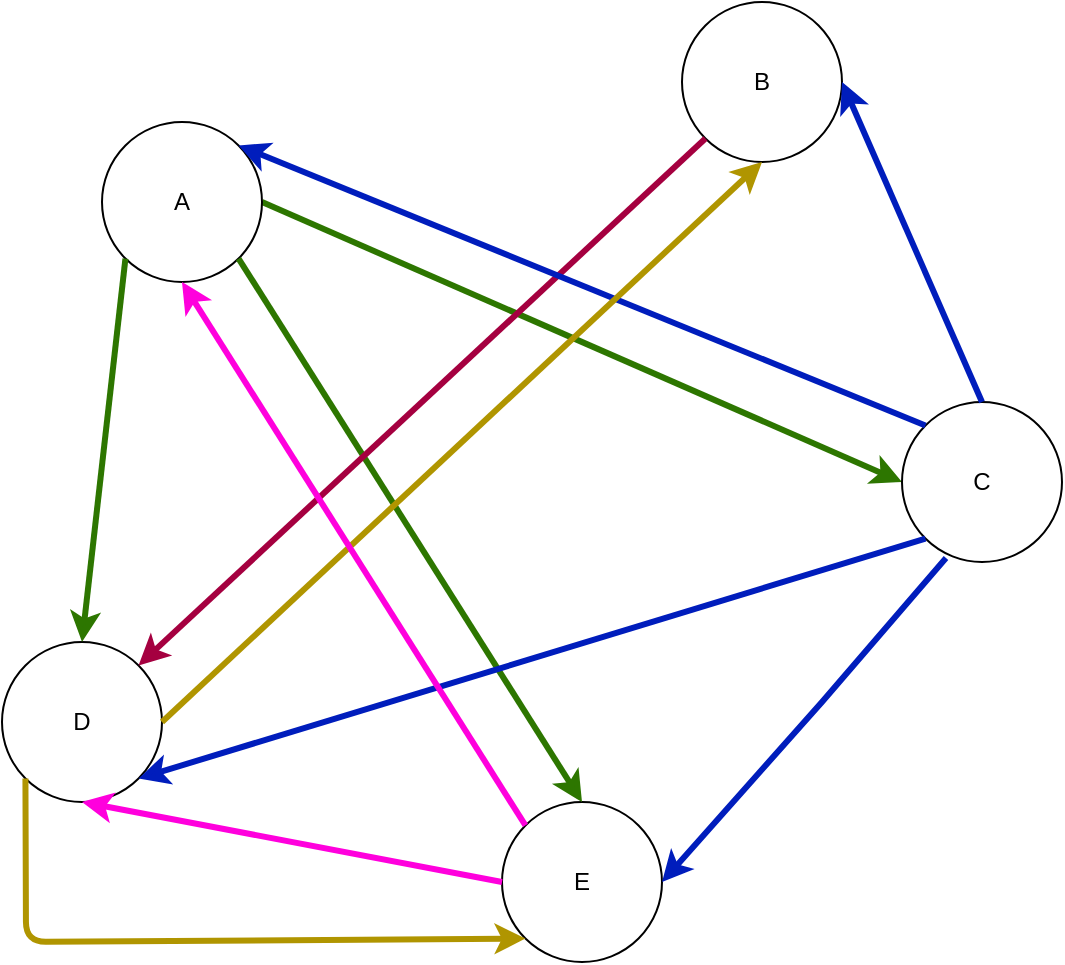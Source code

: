 <mxfile version="22.1.18" type="device">
  <diagram name="Page-1" id="vx6xqAF7YfR9htCbWt3y">
    <mxGraphModel dx="1050" dy="621" grid="1" gridSize="10" guides="1" tooltips="1" connect="1" arrows="1" fold="1" page="1" pageScale="1" pageWidth="827" pageHeight="1169" math="0" shadow="0">
      <root>
        <mxCell id="0" />
        <mxCell id="1" parent="0" />
        <mxCell id="CUBkbdzyg1uhCCtJJh53-8" style="rounded=0;orthogonalLoop=1;jettySize=auto;html=1;entryX=0;entryY=0.5;entryDx=0;entryDy=0;strokeWidth=3;exitX=1;exitY=0.5;exitDx=0;exitDy=0;fillColor=#60a917;strokeColor=#2D7600;" edge="1" parent="1" source="CUBkbdzyg1uhCCtJJh53-2" target="CUBkbdzyg1uhCCtJJh53-4">
          <mxGeometry relative="1" as="geometry" />
        </mxCell>
        <mxCell id="CUBkbdzyg1uhCCtJJh53-2" value="A" style="ellipse;whiteSpace=wrap;html=1;aspect=fixed;" vertex="1" parent="1">
          <mxGeometry x="240" y="140" width="80" height="80" as="geometry" />
        </mxCell>
        <mxCell id="CUBkbdzyg1uhCCtJJh53-3" value="B" style="ellipse;whiteSpace=wrap;html=1;aspect=fixed;" vertex="1" parent="1">
          <mxGeometry x="530" y="80" width="80" height="80" as="geometry" />
        </mxCell>
        <mxCell id="CUBkbdzyg1uhCCtJJh53-4" value="C" style="ellipse;whiteSpace=wrap;html=1;aspect=fixed;" vertex="1" parent="1">
          <mxGeometry x="640" y="280" width="80" height="80" as="geometry" />
        </mxCell>
        <mxCell id="CUBkbdzyg1uhCCtJJh53-5" value="E" style="ellipse;whiteSpace=wrap;html=1;aspect=fixed;" vertex="1" parent="1">
          <mxGeometry x="440" y="480" width="80" height="80" as="geometry" />
        </mxCell>
        <mxCell id="CUBkbdzyg1uhCCtJJh53-6" value="D" style="ellipse;whiteSpace=wrap;html=1;aspect=fixed;" vertex="1" parent="1">
          <mxGeometry x="190" y="400" width="80" height="80" as="geometry" />
        </mxCell>
        <mxCell id="CUBkbdzyg1uhCCtJJh53-9" style="rounded=0;orthogonalLoop=1;jettySize=auto;html=1;entryX=0.5;entryY=0;entryDx=0;entryDy=0;strokeWidth=3;exitX=0;exitY=1;exitDx=0;exitDy=0;fillColor=#60a917;strokeColor=#2D7600;" edge="1" parent="1" source="CUBkbdzyg1uhCCtJJh53-2" target="CUBkbdzyg1uhCCtJJh53-6">
          <mxGeometry relative="1" as="geometry">
            <mxPoint x="327" y="204" as="sourcePoint" />
            <mxPoint x="650" y="330" as="targetPoint" />
          </mxGeometry>
        </mxCell>
        <mxCell id="CUBkbdzyg1uhCCtJJh53-10" style="rounded=0;orthogonalLoop=1;jettySize=auto;html=1;entryX=0.5;entryY=0;entryDx=0;entryDy=0;strokeWidth=3;exitX=1;exitY=1;exitDx=0;exitDy=0;fillColor=#60a917;strokeColor=#2D7600;" edge="1" parent="1" source="CUBkbdzyg1uhCCtJJh53-2" target="CUBkbdzyg1uhCCtJJh53-5">
          <mxGeometry relative="1" as="geometry">
            <mxPoint x="290" y="230" as="sourcePoint" />
            <mxPoint x="240" y="410" as="targetPoint" />
          </mxGeometry>
        </mxCell>
        <mxCell id="CUBkbdzyg1uhCCtJJh53-11" style="rounded=0;orthogonalLoop=1;jettySize=auto;html=1;entryX=1;entryY=0;entryDx=0;entryDy=0;strokeWidth=3;exitX=0;exitY=1;exitDx=0;exitDy=0;fillColor=#d80073;strokeColor=#A50040;" edge="1" parent="1" source="CUBkbdzyg1uhCCtJJh53-3" target="CUBkbdzyg1uhCCtJJh53-6">
          <mxGeometry relative="1" as="geometry">
            <mxPoint x="318" y="218" as="sourcePoint" />
            <mxPoint x="490" y="490" as="targetPoint" />
          </mxGeometry>
        </mxCell>
        <mxCell id="CUBkbdzyg1uhCCtJJh53-12" style="rounded=0;orthogonalLoop=1;jettySize=auto;html=1;entryX=1;entryY=0;entryDx=0;entryDy=0;strokeWidth=3;exitX=0;exitY=0;exitDx=0;exitDy=0;fillColor=#0050ef;strokeColor=#001DBC;" edge="1" parent="1" source="CUBkbdzyg1uhCCtJJh53-4" target="CUBkbdzyg1uhCCtJJh53-2">
          <mxGeometry relative="1" as="geometry">
            <mxPoint x="552" y="158" as="sourcePoint" />
            <mxPoint x="268" y="422" as="targetPoint" />
          </mxGeometry>
        </mxCell>
        <mxCell id="CUBkbdzyg1uhCCtJJh53-13" style="rounded=0;orthogonalLoop=1;jettySize=auto;html=1;entryX=1;entryY=0.5;entryDx=0;entryDy=0;strokeWidth=3;exitX=0.5;exitY=0;exitDx=0;exitDy=0;fillColor=#0050ef;strokeColor=#001DBC;" edge="1" parent="1" source="CUBkbdzyg1uhCCtJJh53-4" target="CUBkbdzyg1uhCCtJJh53-3">
          <mxGeometry relative="1" as="geometry">
            <mxPoint x="662" y="302" as="sourcePoint" />
            <mxPoint x="318" y="162" as="targetPoint" />
          </mxGeometry>
        </mxCell>
        <mxCell id="CUBkbdzyg1uhCCtJJh53-14" style="rounded=0;orthogonalLoop=1;jettySize=auto;html=1;entryX=1;entryY=1;entryDx=0;entryDy=0;strokeWidth=3;exitX=0;exitY=1;exitDx=0;exitDy=0;fillColor=#0050ef;strokeColor=#001DBC;" edge="1" parent="1" source="CUBkbdzyg1uhCCtJJh53-4" target="CUBkbdzyg1uhCCtJJh53-6">
          <mxGeometry relative="1" as="geometry">
            <mxPoint x="690" y="290" as="sourcePoint" />
            <mxPoint x="620" y="130" as="targetPoint" />
          </mxGeometry>
        </mxCell>
        <mxCell id="CUBkbdzyg1uhCCtJJh53-15" style="rounded=0;orthogonalLoop=1;jettySize=auto;html=1;entryX=1;entryY=0.5;entryDx=0;entryDy=0;strokeWidth=3;exitX=0;exitY=1;exitDx=0;exitDy=0;fillColor=#0050ef;strokeColor=#001DBC;" edge="1" parent="1" target="CUBkbdzyg1uhCCtJJh53-5">
          <mxGeometry relative="1" as="geometry">
            <mxPoint x="662" y="358" as="sourcePoint" />
            <mxPoint x="280" y="450" as="targetPoint" />
            <Array as="points">
              <mxPoint x="600" y="430" />
            </Array>
          </mxGeometry>
        </mxCell>
        <mxCell id="CUBkbdzyg1uhCCtJJh53-16" style="rounded=0;orthogonalLoop=1;jettySize=auto;html=1;entryX=0.5;entryY=1;entryDx=0;entryDy=0;strokeWidth=3;fillColor=#e3c800;strokeColor=#B09500;exitX=1;exitY=0.5;exitDx=0;exitDy=0;" edge="1" parent="1" source="CUBkbdzyg1uhCCtJJh53-6" target="CUBkbdzyg1uhCCtJJh53-3">
          <mxGeometry relative="1" as="geometry">
            <mxPoint x="260" y="422" as="sourcePoint" />
            <mxPoint x="268" y="422" as="targetPoint" />
          </mxGeometry>
        </mxCell>
        <mxCell id="CUBkbdzyg1uhCCtJJh53-17" style="rounded=1;orthogonalLoop=1;jettySize=auto;html=1;entryX=0;entryY=1;entryDx=0;entryDy=0;strokeWidth=3;fillColor=#e3c800;strokeColor=#B09500;exitX=0;exitY=1;exitDx=0;exitDy=0;curved=0;" edge="1" parent="1" source="CUBkbdzyg1uhCCtJJh53-6" target="CUBkbdzyg1uhCCtJJh53-5">
          <mxGeometry relative="1" as="geometry">
            <mxPoint x="280" y="450" as="sourcePoint" />
            <mxPoint x="580" y="170" as="targetPoint" />
            <Array as="points">
              <mxPoint x="202" y="550" />
            </Array>
          </mxGeometry>
        </mxCell>
        <mxCell id="CUBkbdzyg1uhCCtJJh53-18" style="rounded=0;orthogonalLoop=1;jettySize=auto;html=1;entryX=0.5;entryY=1;entryDx=0;entryDy=0;strokeWidth=3;fillColor=#d80073;strokeColor=#ff00dd;exitX=0;exitY=0;exitDx=0;exitDy=0;" edge="1" parent="1" source="CUBkbdzyg1uhCCtJJh53-5" target="CUBkbdzyg1uhCCtJJh53-2">
          <mxGeometry relative="1" as="geometry">
            <mxPoint x="240" y="490" as="sourcePoint" />
            <mxPoint x="450" y="530" as="targetPoint" />
          </mxGeometry>
        </mxCell>
        <mxCell id="CUBkbdzyg1uhCCtJJh53-19" style="rounded=0;orthogonalLoop=1;jettySize=auto;html=1;entryX=0.5;entryY=1;entryDx=0;entryDy=0;strokeWidth=3;fillColor=#d80073;strokeColor=#ff00dd;exitX=0;exitY=0.5;exitDx=0;exitDy=0;" edge="1" parent="1" source="CUBkbdzyg1uhCCtJJh53-5" target="CUBkbdzyg1uhCCtJJh53-6">
          <mxGeometry relative="1" as="geometry">
            <mxPoint x="462" y="502" as="sourcePoint" />
            <mxPoint x="290" y="230" as="targetPoint" />
          </mxGeometry>
        </mxCell>
      </root>
    </mxGraphModel>
  </diagram>
</mxfile>
